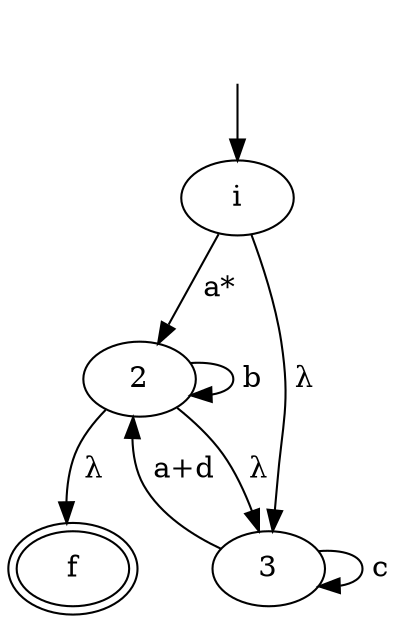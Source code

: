 digraph "AFER" {
    _nil0 [style="invis"]
    _nil0 -> i [label=""]
    i -> 2 [label=" a*"]
    i -> 3 [label=" λ"]
    2 -> 2 [label=" b"]
    2 -> 3 [label=" λ"]
    2 -> f [label=" λ"]
    3 -> 2 [label=" a+d"]
    3 -> 3 [label=" c"]
    f [peripheries=2]
}
